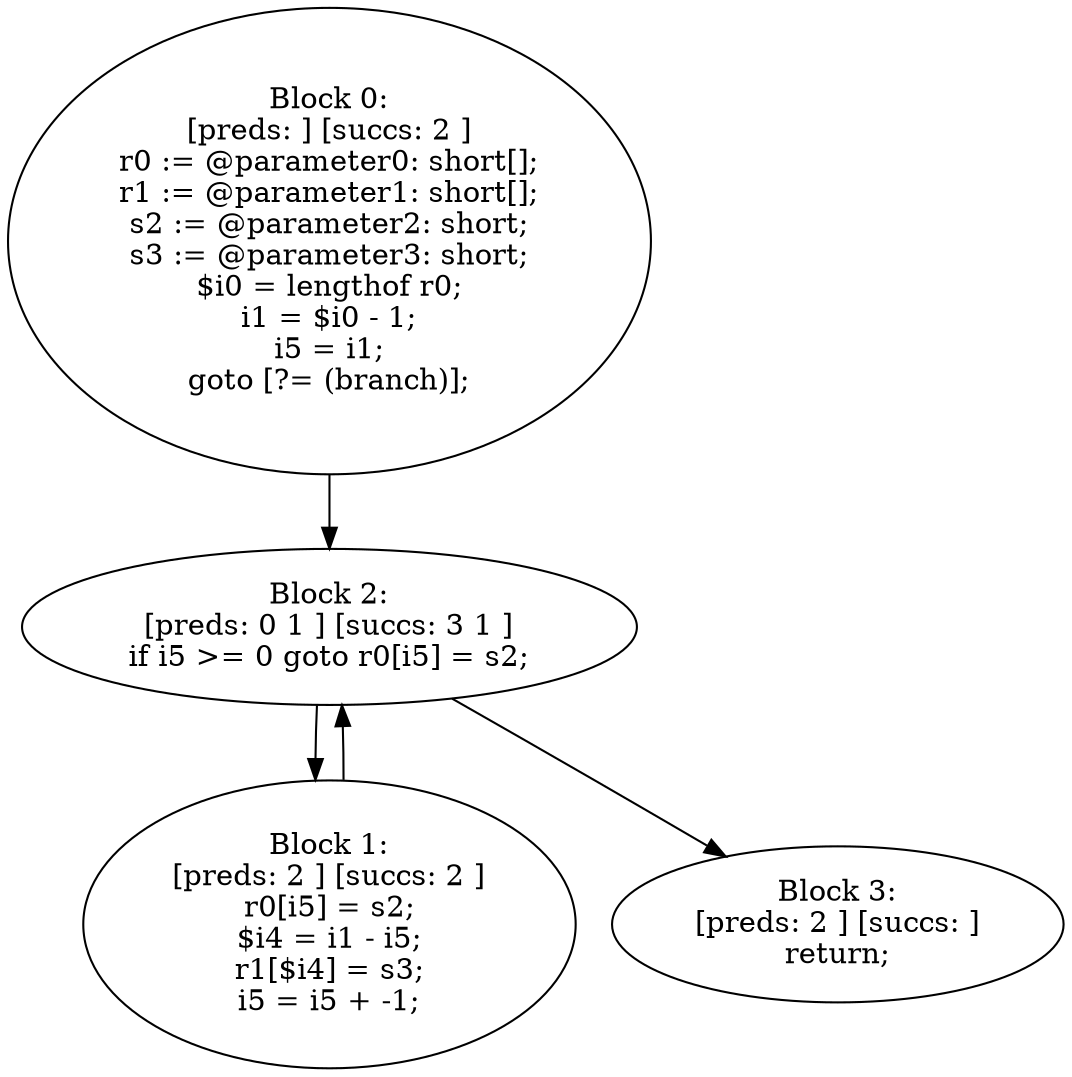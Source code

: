 digraph "unitGraph" {
    "Block 0:
[preds: ] [succs: 2 ]
r0 := @parameter0: short[];
r1 := @parameter1: short[];
s2 := @parameter2: short;
s3 := @parameter3: short;
$i0 = lengthof r0;
i1 = $i0 - 1;
i5 = i1;
goto [?= (branch)];
"
    "Block 1:
[preds: 2 ] [succs: 2 ]
r0[i5] = s2;
$i4 = i1 - i5;
r1[$i4] = s3;
i5 = i5 + -1;
"
    "Block 2:
[preds: 0 1 ] [succs: 3 1 ]
if i5 >= 0 goto r0[i5] = s2;
"
    "Block 3:
[preds: 2 ] [succs: ]
return;
"
    "Block 0:
[preds: ] [succs: 2 ]
r0 := @parameter0: short[];
r1 := @parameter1: short[];
s2 := @parameter2: short;
s3 := @parameter3: short;
$i0 = lengthof r0;
i1 = $i0 - 1;
i5 = i1;
goto [?= (branch)];
"->"Block 2:
[preds: 0 1 ] [succs: 3 1 ]
if i5 >= 0 goto r0[i5] = s2;
";
    "Block 1:
[preds: 2 ] [succs: 2 ]
r0[i5] = s2;
$i4 = i1 - i5;
r1[$i4] = s3;
i5 = i5 + -1;
"->"Block 2:
[preds: 0 1 ] [succs: 3 1 ]
if i5 >= 0 goto r0[i5] = s2;
";
    "Block 2:
[preds: 0 1 ] [succs: 3 1 ]
if i5 >= 0 goto r0[i5] = s2;
"->"Block 3:
[preds: 2 ] [succs: ]
return;
";
    "Block 2:
[preds: 0 1 ] [succs: 3 1 ]
if i5 >= 0 goto r0[i5] = s2;
"->"Block 1:
[preds: 2 ] [succs: 2 ]
r0[i5] = s2;
$i4 = i1 - i5;
r1[$i4] = s3;
i5 = i5 + -1;
";
}
